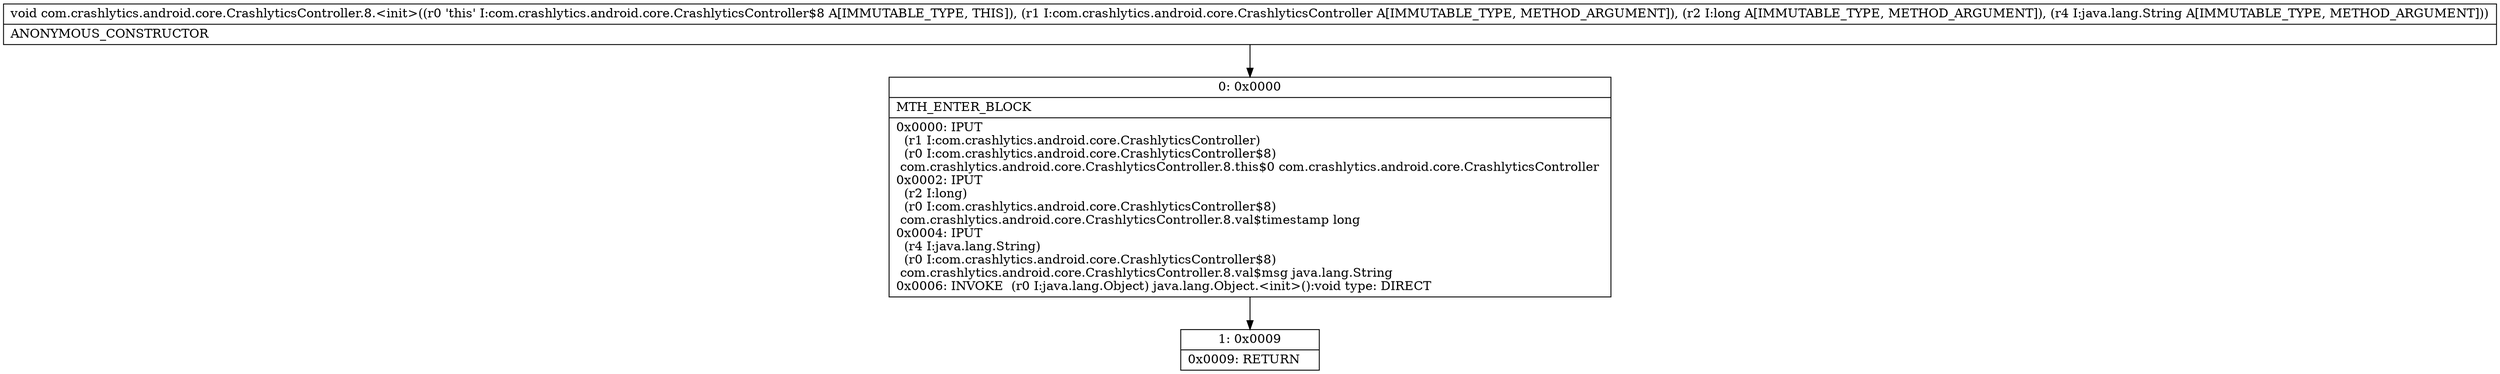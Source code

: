 digraph "CFG forcom.crashlytics.android.core.CrashlyticsController.8.\<init\>(Lcom\/crashlytics\/android\/core\/CrashlyticsController;JLjava\/lang\/String;)V" {
Node_0 [shape=record,label="{0\:\ 0x0000|MTH_ENTER_BLOCK\l|0x0000: IPUT  \l  (r1 I:com.crashlytics.android.core.CrashlyticsController)\l  (r0 I:com.crashlytics.android.core.CrashlyticsController$8)\l com.crashlytics.android.core.CrashlyticsController.8.this$0 com.crashlytics.android.core.CrashlyticsController \l0x0002: IPUT  \l  (r2 I:long)\l  (r0 I:com.crashlytics.android.core.CrashlyticsController$8)\l com.crashlytics.android.core.CrashlyticsController.8.val$timestamp long \l0x0004: IPUT  \l  (r4 I:java.lang.String)\l  (r0 I:com.crashlytics.android.core.CrashlyticsController$8)\l com.crashlytics.android.core.CrashlyticsController.8.val$msg java.lang.String \l0x0006: INVOKE  (r0 I:java.lang.Object) java.lang.Object.\<init\>():void type: DIRECT \l}"];
Node_1 [shape=record,label="{1\:\ 0x0009|0x0009: RETURN   \l}"];
MethodNode[shape=record,label="{void com.crashlytics.android.core.CrashlyticsController.8.\<init\>((r0 'this' I:com.crashlytics.android.core.CrashlyticsController$8 A[IMMUTABLE_TYPE, THIS]), (r1 I:com.crashlytics.android.core.CrashlyticsController A[IMMUTABLE_TYPE, METHOD_ARGUMENT]), (r2 I:long A[IMMUTABLE_TYPE, METHOD_ARGUMENT]), (r4 I:java.lang.String A[IMMUTABLE_TYPE, METHOD_ARGUMENT]))  | ANONYMOUS_CONSTRUCTOR\l}"];
MethodNode -> Node_0;
Node_0 -> Node_1;
}

